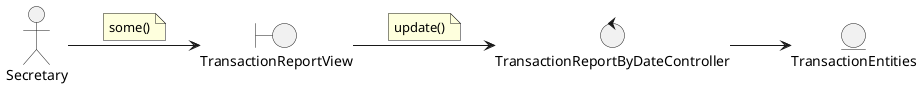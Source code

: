 @startuml
left to right direction

actor Secretary

boundary TransactionReportView

control TransactionReportByDateController

entity TransactionEntities


'--- Actor relations ---
Secretary --> TransactionReportView
note on link
    some()
end note

'--- Views relations ---
TransactionReportView --> TransactionReportByDateController
note on link
    update()
end note

'--- Controllers relations ---
TransactionReportByDateController --> TransactionEntities

'--- Entity relations ---

@enduml